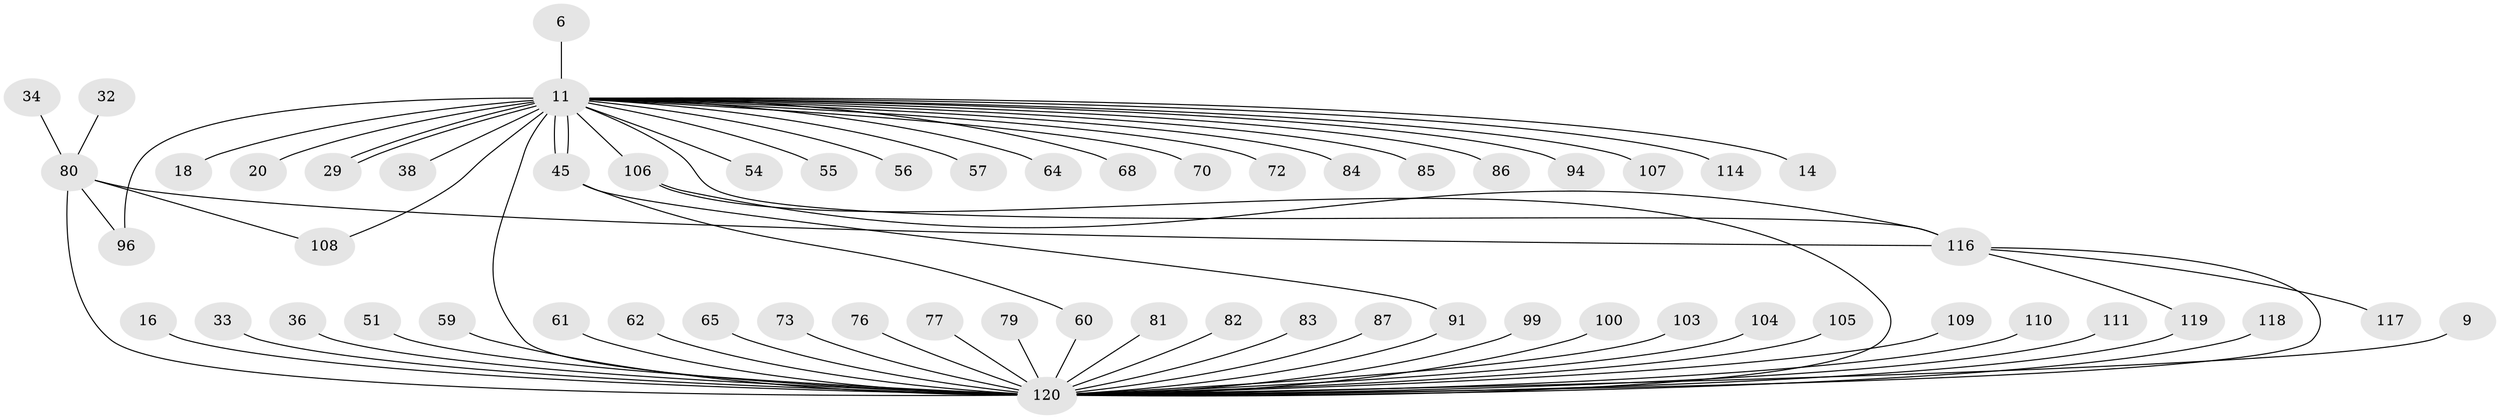 // original degree distribution, {19: 0.008333333333333333, 24: 0.008333333333333333, 9: 0.008333333333333333, 4: 0.09166666666666666, 1: 0.44166666666666665, 17: 0.008333333333333333, 2: 0.25833333333333336, 34: 0.008333333333333333, 7: 0.016666666666666666, 3: 0.1, 5: 0.03333333333333333, 6: 0.016666666666666666}
// Generated by graph-tools (version 1.1) at 2025/48/03/09/25 04:48:27]
// undirected, 60 vertices, 70 edges
graph export_dot {
graph [start="1"]
  node [color=gray90,style=filled];
  6;
  9;
  11 [super="+2"];
  14;
  16;
  18;
  20;
  29;
  32;
  33;
  34;
  36;
  38;
  45;
  51;
  54;
  55;
  56;
  57;
  59;
  60 [super="+58+24"];
  61;
  62;
  64;
  65;
  68;
  70 [super="+52"];
  72;
  73;
  76 [super="+67"];
  77;
  79;
  80 [super="+28+75"];
  81;
  82 [super="+42+71"];
  83;
  84 [super="+66"];
  85;
  86;
  87;
  91 [super="+21"];
  94;
  96;
  99;
  100;
  103;
  104 [super="+37+92"];
  105;
  106 [super="+93+22"];
  107;
  108 [super="+88"];
  109 [super="+90"];
  110;
  111;
  114;
  116 [super="+98+74+78+97+113"];
  117;
  118;
  119;
  120 [super="+40+102+115+112"];
  6 -- 11;
  9 -- 120;
  11 -- 29 [weight=2];
  11 -- 29;
  11 -- 45 [weight=2];
  11 -- 45;
  11 -- 54;
  11 -- 56;
  11 -- 64;
  11 -- 68;
  11 -- 72;
  11 -- 85;
  11 -- 86;
  11 -- 94;
  11 -- 106 [weight=4];
  11 -- 120 [weight=15];
  11 -- 70 [weight=3];
  11 -- 14;
  11 -- 18;
  11 -- 20;
  11 -- 96;
  11 -- 38;
  11 -- 107;
  11 -- 114;
  11 -- 55;
  11 -- 57;
  11 -- 108;
  11 -- 84;
  11 -- 116 [weight=3];
  16 -- 120;
  32 -- 80;
  33 -- 120;
  34 -- 80;
  36 -- 120;
  45 -- 91;
  45 -- 60;
  51 -- 120;
  59 -- 120;
  60 -- 120 [weight=5];
  61 -- 120;
  62 -- 120;
  65 -- 120;
  73 -- 120;
  76 -- 120;
  77 -- 120;
  79 -- 120;
  80 -- 96;
  80 -- 108;
  80 -- 120 [weight=3];
  80 -- 116 [weight=2];
  81 -- 120;
  82 -- 120;
  83 -- 120;
  87 -- 120;
  91 -- 120 [weight=2];
  99 -- 120;
  100 -- 120;
  103 -- 120;
  104 -- 120 [weight=2];
  105 -- 120;
  106 -- 116 [weight=2];
  106 -- 120 [weight=5];
  109 -- 120;
  110 -- 120 [weight=2];
  111 -- 120;
  116 -- 120;
  116 -- 117;
  116 -- 119;
  118 -- 120;
  119 -- 120;
}
